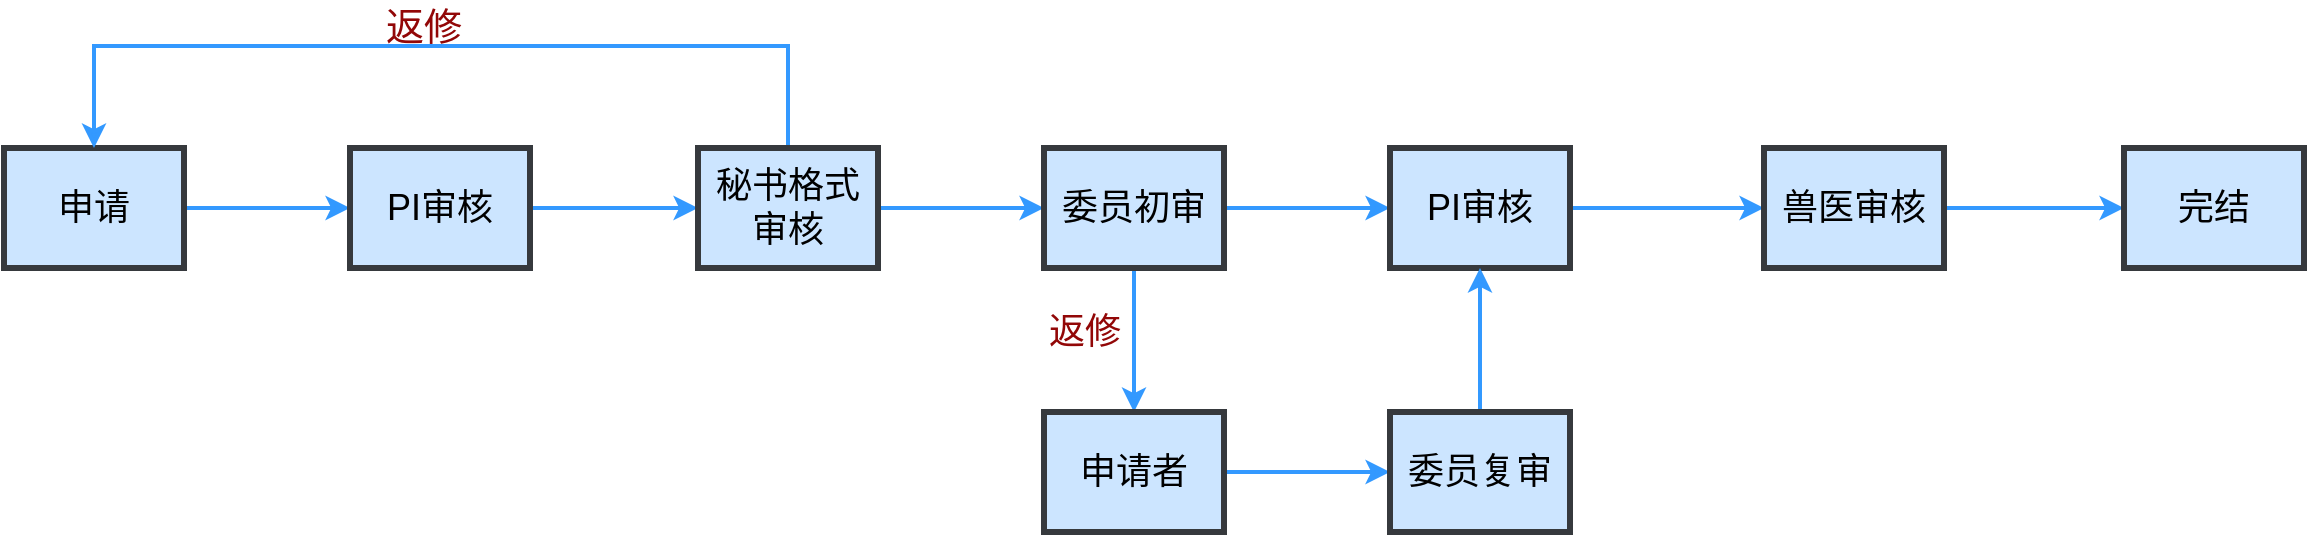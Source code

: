 <mxfile version="26.0.6">
  <diagram name="Page-1" id="c7558073-3199-34d8-9f00-42111426c3f3">
    <mxGraphModel dx="1821" dy="924" grid="1" gridSize="10" guides="1" tooltips="1" connect="1" arrows="1" fold="1" page="1" pageScale="1" pageWidth="114" pageHeight="114" background="none" math="0" shadow="0">
      <root>
        <mxCell id="0" />
        <mxCell id="1" parent="0" />
        <mxCell id="5vZf-ywyJkKzydXX6hku-111" style="edgeStyle=orthogonalEdgeStyle;rounded=0;orthogonalLoop=1;jettySize=auto;html=1;exitX=1;exitY=0.5;exitDx=0;exitDy=0;entryX=0;entryY=0.5;entryDx=0;entryDy=0;strokeWidth=2;strokeColor=light-dark(#3399FF,#EDEDED);" edge="1" parent="1" source="4" target="5vZf-ywyJkKzydXX6hku-97">
          <mxGeometry relative="1" as="geometry" />
        </mxCell>
        <mxCell id="4" value="申请" style="whiteSpace=wrap;align=center;verticalAlign=middle;fontStyle=0;strokeWidth=3;fillColor=#cce5ff;fontSize=18;strokeColor=#36393d;" parent="1" vertex="1">
          <mxGeometry x="53" y="221" width="90" height="60" as="geometry" />
        </mxCell>
        <mxCell id="5vZf-ywyJkKzydXX6hku-112" style="edgeStyle=orthogonalEdgeStyle;rounded=0;orthogonalLoop=1;jettySize=auto;html=1;entryX=0;entryY=0.5;entryDx=0;entryDy=0;fontSize=18;strokeWidth=2;strokeColor=#3399FF;" edge="1" parent="1" source="5vZf-ywyJkKzydXX6hku-97" target="5vZf-ywyJkKzydXX6hku-98">
          <mxGeometry relative="1" as="geometry" />
        </mxCell>
        <mxCell id="5vZf-ywyJkKzydXX6hku-97" value="PI审核" style="whiteSpace=wrap;align=center;verticalAlign=middle;fontStyle=0;strokeWidth=3;fillColor=#cce5ff;fontSize=18;strokeColor=#36393d;" vertex="1" parent="1">
          <mxGeometry x="226" y="221" width="90" height="60" as="geometry" />
        </mxCell>
        <mxCell id="5vZf-ywyJkKzydXX6hku-108" style="edgeStyle=orthogonalEdgeStyle;rounded=0;orthogonalLoop=1;jettySize=auto;html=1;entryX=0.5;entryY=0;entryDx=0;entryDy=0;curved=0;strokeWidth=2;exitX=0.5;exitY=0;exitDx=0;exitDy=0;strokeColor=#3399FF;" edge="1" parent="1" source="5vZf-ywyJkKzydXX6hku-98" target="4">
          <mxGeometry relative="1" as="geometry">
            <Array as="points">
              <mxPoint x="445" y="170" />
              <mxPoint x="98" y="170" />
            </Array>
          </mxGeometry>
        </mxCell>
        <mxCell id="5vZf-ywyJkKzydXX6hku-113" style="edgeStyle=orthogonalEdgeStyle;rounded=0;orthogonalLoop=1;jettySize=auto;html=1;entryX=0;entryY=0.5;entryDx=0;entryDy=0;fontSize=18;strokeWidth=2;strokeColor=#3399FF;" edge="1" parent="1" source="5vZf-ywyJkKzydXX6hku-98" target="5vZf-ywyJkKzydXX6hku-99">
          <mxGeometry relative="1" as="geometry" />
        </mxCell>
        <mxCell id="5vZf-ywyJkKzydXX6hku-98" value="秘书格式审核" style="whiteSpace=wrap;align=center;verticalAlign=middle;fontStyle=0;strokeWidth=3;fillColor=#cce5ff;fontSize=18;strokeColor=#36393d;" vertex="1" parent="1">
          <mxGeometry x="400" y="221" width="90" height="60" as="geometry" />
        </mxCell>
        <mxCell id="5vZf-ywyJkKzydXX6hku-114" style="edgeStyle=orthogonalEdgeStyle;rounded=0;orthogonalLoop=1;jettySize=auto;html=1;entryX=0;entryY=0.5;entryDx=0;entryDy=0;fontSize=18;strokeWidth=2;strokeColor=#3399FF;" edge="1" parent="1" source="5vZf-ywyJkKzydXX6hku-99" target="5vZf-ywyJkKzydXX6hku-100">
          <mxGeometry relative="1" as="geometry" />
        </mxCell>
        <mxCell id="5vZf-ywyJkKzydXX6hku-125" value="" style="edgeStyle=orthogonalEdgeStyle;rounded=0;orthogonalLoop=1;jettySize=auto;html=1;strokeWidth=2;strokeColor=#3399FF;" edge="1" parent="1" source="5vZf-ywyJkKzydXX6hku-99" target="5vZf-ywyJkKzydXX6hku-103">
          <mxGeometry relative="1" as="geometry" />
        </mxCell>
        <mxCell id="5vZf-ywyJkKzydXX6hku-99" value="委员初审" style="whiteSpace=wrap;align=center;verticalAlign=middle;fontStyle=0;strokeWidth=3;fillColor=#cce5ff;fontSize=18;strokeColor=#36393d;" vertex="1" parent="1">
          <mxGeometry x="573" y="221" width="90" height="60" as="geometry" />
        </mxCell>
        <mxCell id="5vZf-ywyJkKzydXX6hku-118" value="" style="edgeStyle=orthogonalEdgeStyle;rounded=0;orthogonalLoop=1;jettySize=auto;html=1;strokeWidth=2;strokeColor=#3399FF;" edge="1" parent="1" source="5vZf-ywyJkKzydXX6hku-100">
          <mxGeometry relative="1" as="geometry">
            <mxPoint x="933" y="251" as="targetPoint" />
          </mxGeometry>
        </mxCell>
        <mxCell id="5vZf-ywyJkKzydXX6hku-100" value="PI审核" style="whiteSpace=wrap;align=center;verticalAlign=middle;fontStyle=0;strokeWidth=3;fillColor=#cce5ff;fontSize=18;strokeColor=#36393d;" vertex="1" parent="1">
          <mxGeometry x="746" y="221" width="90" height="60" as="geometry" />
        </mxCell>
        <mxCell id="5vZf-ywyJkKzydXX6hku-116" style="edgeStyle=orthogonalEdgeStyle;rounded=0;orthogonalLoop=1;jettySize=auto;html=1;entryX=0;entryY=0.5;entryDx=0;entryDy=0;fontSize=18;strokeWidth=2;strokeColor=#3399FF;" edge="1" parent="1" source="5vZf-ywyJkKzydXX6hku-101" target="5vZf-ywyJkKzydXX6hku-102">
          <mxGeometry relative="1" as="geometry" />
        </mxCell>
        <mxCell id="5vZf-ywyJkKzydXX6hku-101" value="兽医审核" style="whiteSpace=wrap;align=center;verticalAlign=middle;fontStyle=0;strokeWidth=3;fillColor=#cce5ff;fontSize=18;strokeColor=#36393d;" vertex="1" parent="1">
          <mxGeometry x="933" y="221" width="90" height="60" as="geometry" />
        </mxCell>
        <mxCell id="5vZf-ywyJkKzydXX6hku-102" value="完结" style="whiteSpace=wrap;align=center;verticalAlign=middle;fontStyle=0;strokeWidth=3;fillColor=#cce5ff;fontSize=18;strokeColor=#36393d;" vertex="1" parent="1">
          <mxGeometry x="1113" y="221" width="90" height="60" as="geometry" />
        </mxCell>
        <mxCell id="5vZf-ywyJkKzydXX6hku-122" style="edgeStyle=orthogonalEdgeStyle;rounded=0;orthogonalLoop=1;jettySize=auto;html=1;entryX=0;entryY=0.5;entryDx=0;entryDy=0;strokeWidth=2;strokeColor=#3399FF;" edge="1" parent="1" source="5vZf-ywyJkKzydXX6hku-103" target="5vZf-ywyJkKzydXX6hku-104">
          <mxGeometry relative="1" as="geometry" />
        </mxCell>
        <mxCell id="5vZf-ywyJkKzydXX6hku-103" value="申请者" style="whiteSpace=wrap;align=center;verticalAlign=middle;fontStyle=0;strokeWidth=3;fillColor=#cce5ff;strokeColor=#36393d;fontSize=18;" vertex="1" parent="1">
          <mxGeometry x="573" y="353" width="90" height="60" as="geometry" />
        </mxCell>
        <mxCell id="5vZf-ywyJkKzydXX6hku-124" style="edgeStyle=orthogonalEdgeStyle;rounded=0;orthogonalLoop=1;jettySize=auto;html=1;entryX=0.5;entryY=1;entryDx=0;entryDy=0;strokeWidth=2;strokeColor=#3399FF;" edge="1" parent="1" source="5vZf-ywyJkKzydXX6hku-104" target="5vZf-ywyJkKzydXX6hku-100">
          <mxGeometry relative="1" as="geometry" />
        </mxCell>
        <mxCell id="5vZf-ywyJkKzydXX6hku-104" value="委员复审" style="whiteSpace=wrap;align=center;verticalAlign=middle;fontStyle=0;strokeWidth=3;fillColor=#cce5ff;strokeColor=#36393d;fontSize=18;" vertex="1" parent="1">
          <mxGeometry x="746" y="353" width="90" height="60" as="geometry" />
        </mxCell>
        <mxCell id="5vZf-ywyJkKzydXX6hku-109" value="返修" style="text;spacingTop=-5;align=center;fontSize=19;fontColor=light-dark(#920707, #ededed);" vertex="1" parent="1">
          <mxGeometry x="233" y="147" width="60" height="50" as="geometry" />
        </mxCell>
        <mxCell id="5vZf-ywyJkKzydXX6hku-126" value="返修" style="text;html=1;align=center;verticalAlign=middle;resizable=0;points=[];autosize=1;strokeColor=none;fillColor=none;fontSize=18;strokeWidth=2;fontColor=light-dark(#920707, #ededed);" vertex="1" parent="1">
          <mxGeometry x="563" y="293" width="60" height="40" as="geometry" />
        </mxCell>
      </root>
    </mxGraphModel>
  </diagram>
</mxfile>
